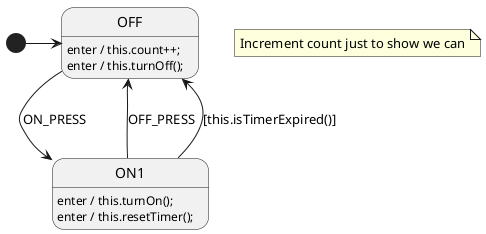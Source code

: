 @startuml LightSm

' STATES
state OFF
state ON1

' STATE HANDLERS
[*] -> OFF

OFF: enter / this.count++;
OFF: enter / this.turnOff();
OFF --> ON1: ON_PRESS

note "Increment count just to show we can" as N1

ON1: enter / this.turnOn();
ON1: enter / this.resetTimer();
ON1 --> OFF: OFF_PRESS
ON1 --> OFF: [this.isTimerExpired()]

/'! $CONFIG : toml
SmRunnerSettings.transpilerId = "JavaScript"
RenderConfig.JavaScript.ExtendsSuperClass = "LightSmBase"
'/
@enduml